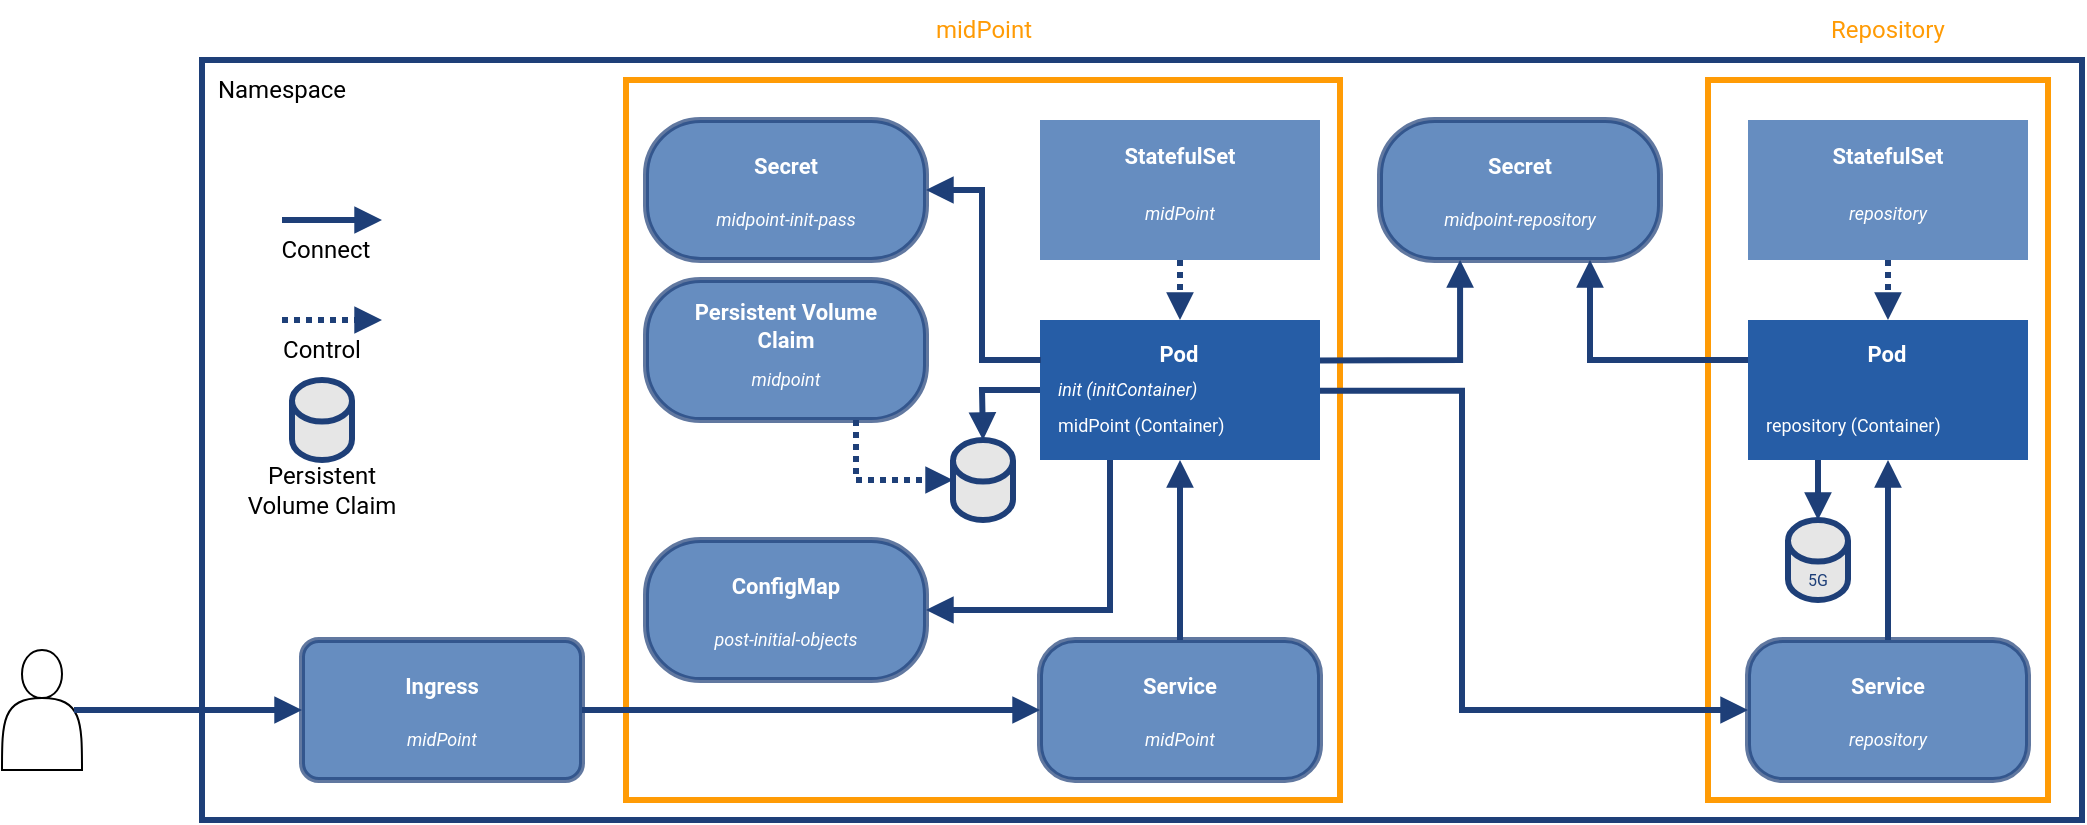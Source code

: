 <mxfile scale="1" border="0" version="23.1.5" type="device">
  <diagram name="Page-1" id="rcZ7v9nJ8MNP7Q1qWnuh">
    <mxGraphModel dx="790" dy="447" grid="1" gridSize="10" guides="1" tooltips="1" connect="1" arrows="1" fold="1" page="1" pageScale="1" pageWidth="1169" pageHeight="827" background="#ffffff" math="0" shadow="0">
      <root>
        <mxCell id="0" />
        <mxCell id="1" parent="0" />
        <mxCell id="bQ1WbEOyLSyiqJ54v2sO-3" value="" style="rounded=0;whiteSpace=wrap;html=1;strokeWidth=3;perimeterSpacing=0;glass=0;strokeColor=#1E3F78;fillColor=none;fontFamily=Roboto;fontSource=https%3A%2F%2Ffonts.googleapis.com%2Fcss%3Ffamily%3DRoboto;fontColor=#000000;fontSize=11;fontStyle=1;spacing=2;" parent="1" vertex="1">
          <mxGeometry x="140" y="50" width="940" height="380" as="geometry" />
        </mxCell>
        <mxCell id="EPne2tQDu_n1-jHKVN7O-15" value="" style="rounded=0;whiteSpace=wrap;html=1;strokeWidth=3;perimeterSpacing=0;glass=0;strokeColor=#FF9B05;fillColor=none;fontFamily=Roboto;fontSource=https%3A%2F%2Ffonts.googleapis.com%2Fcss%3Ffamily%3DRoboto;fontColor=#FFFFFF;fontSize=11;fontStyle=1;spacing=2;" parent="1" vertex="1">
          <mxGeometry x="893" y="60" width="170" height="360" as="geometry" />
        </mxCell>
        <mxCell id="EPne2tQDu_n1-jHKVN7O-14" value="" style="rounded=0;whiteSpace=wrap;html=1;strokeWidth=3;perimeterSpacing=0;glass=0;strokeColor=#FF9B05;fillColor=none;fontFamily=Roboto;fontSource=https%3A%2F%2Ffonts.googleapis.com%2Fcss%3Ffamily%3DRoboto;fontColor=#FFFFFF;fontSize=11;fontStyle=1;spacing=2;" parent="1" vertex="1">
          <mxGeometry x="352" y="60" width="357" height="360" as="geometry" />
        </mxCell>
        <mxCell id="bQ1WbEOyLSyiqJ54v2sO-4" value="Namespace" style="text;html=1;align=center;verticalAlign=middle;whiteSpace=wrap;rounded=0;fontFamily=Roboto;fontSource=https%3A%2F%2Ffonts.googleapis.com%2Fcss%3Ffamily%3DRoboto;" parent="1" vertex="1">
          <mxGeometry x="150" y="50" width="60" height="30" as="geometry" />
        </mxCell>
        <mxCell id="bQ1WbEOyLSyiqJ54v2sO-20" value="" style="group" parent="1" vertex="1" connectable="0">
          <mxGeometry x="559" y="80" width="140" height="70" as="geometry" />
        </mxCell>
        <mxCell id="bQ1WbEOyLSyiqJ54v2sO-21" value="" style="rounded=0;whiteSpace=wrap;html=1;strokeWidth=2;perimeterSpacing=0;glass=0;strokeColor=none;fillColor=#265DA6;opacity=70;" parent="bQ1WbEOyLSyiqJ54v2sO-20" vertex="1">
          <mxGeometry width="140" height="70" as="geometry" />
        </mxCell>
        <mxCell id="bQ1WbEOyLSyiqJ54v2sO-22" value="midPoint" style="text;html=1;strokeColor=none;fillColor=none;align=center;verticalAlign=middle;whiteSpace=wrap;rounded=0;glass=0;fontFamily=Roboto;fontSource=https%3A%2F%2Ffonts.googleapis.com%2Fcss%3Ffamily%3DRoboto;fontSize=9;fontColor=#FFFFFF;fontStyle=2" parent="bQ1WbEOyLSyiqJ54v2sO-20" vertex="1">
          <mxGeometry x="10" y="37.333" width="120" height="18.667" as="geometry" />
        </mxCell>
        <mxCell id="bQ1WbEOyLSyiqJ54v2sO-23" value="&lt;div align=&quot;center&quot;&gt;StatefulSet&lt;/div&gt;" style="text;html=1;strokeColor=none;fillColor=none;align=center;verticalAlign=middle;whiteSpace=wrap;rounded=0;glass=0;fontFamily=Roboto;fontSource=https%3A%2F%2Ffonts.googleapis.com%2Fcss2%3Ffamily%3DRoboto%3Aital%2Cwght%401%2C300%26display%3Dswapp;fontSize=11;fontColor=#FFFFFF;fontStyle=1" parent="bQ1WbEOyLSyiqJ54v2sO-20" vertex="1">
          <mxGeometry x="10" y="8.4" width="120" height="18.667" as="geometry" />
        </mxCell>
        <mxCell id="bQ1WbEOyLSyiqJ54v2sO-28" value="" style="group" parent="1" vertex="1" connectable="0">
          <mxGeometry x="559" y="180" width="140" height="70" as="geometry" />
        </mxCell>
        <mxCell id="bQ1WbEOyLSyiqJ54v2sO-30" value="midPoint" style="text;html=1;strokeColor=none;fillColor=none;align=center;verticalAlign=middle;whiteSpace=wrap;rounded=0;glass=0;fontFamily=Roboto;fontSource=https%3A%2F%2Ffonts.googleapis.com%2Fcss%3Ffamily%3DRoboto;fontSize=9;fontColor=#FFFFFF;fontStyle=2" parent="bQ1WbEOyLSyiqJ54v2sO-28" vertex="1">
          <mxGeometry x="10" y="40" width="120" height="20" as="geometry" />
        </mxCell>
        <mxCell id="bQ1WbEOyLSyiqJ54v2sO-31" value="Pod" style="text;html=1;strokeColor=none;fillColor=none;align=center;verticalAlign=middle;whiteSpace=wrap;rounded=0;glass=0;fontFamily=Roboto;fontSource=https%3A%2F%2Ffonts.googleapis.com%2Fcss2%3Ffamily%3DRoboto%3Aital%2Cwght%401%2C300%26display%3Dswapp;fontSize=11;fontColor=#FFFFFF;fontStyle=1" parent="bQ1WbEOyLSyiqJ54v2sO-28" vertex="1">
          <mxGeometry x="10" y="13" width="120" height="20" as="geometry" />
        </mxCell>
        <mxCell id="bQ1WbEOyLSyiqJ54v2sO-36" value="" style="group" parent="1" vertex="1" connectable="0">
          <mxGeometry x="913" y="80" width="140" height="70" as="geometry" />
        </mxCell>
        <mxCell id="bQ1WbEOyLSyiqJ54v2sO-37" value="" style="rounded=0;whiteSpace=wrap;html=1;strokeWidth=2;perimeterSpacing=0;glass=0;strokeColor=none;fillColor=#265DA6;opacity=70;" parent="bQ1WbEOyLSyiqJ54v2sO-36" vertex="1">
          <mxGeometry width="140" height="70" as="geometry" />
        </mxCell>
        <mxCell id="bQ1WbEOyLSyiqJ54v2sO-38" value="repository" style="text;html=1;strokeColor=none;fillColor=none;align=center;verticalAlign=middle;whiteSpace=wrap;rounded=0;glass=0;fontFamily=Roboto;fontSource=https%3A%2F%2Ffonts.googleapis.com%2Fcss%3Ffamily%3DRoboto;fontSize=9;fontColor=#FFFFFF;fontStyle=2" parent="bQ1WbEOyLSyiqJ54v2sO-36" vertex="1">
          <mxGeometry x="10" y="37.333" width="120" height="18.667" as="geometry" />
        </mxCell>
        <mxCell id="bQ1WbEOyLSyiqJ54v2sO-39" value="&lt;div align=&quot;center&quot;&gt;StatefulSet&lt;/div&gt;" style="text;html=1;strokeColor=none;fillColor=none;align=center;verticalAlign=middle;whiteSpace=wrap;rounded=0;glass=0;fontFamily=Roboto;fontSource=https%3A%2F%2Ffonts.googleapis.com%2Fcss2%3Ffamily%3DRoboto%3Aital%2Cwght%401%2C300%26display%3Dswapp;fontSize=11;fontColor=#FFFFFF;fontStyle=1" parent="bQ1WbEOyLSyiqJ54v2sO-36" vertex="1">
          <mxGeometry x="10" y="8.4" width="120" height="18.667" as="geometry" />
        </mxCell>
        <mxCell id="bQ1WbEOyLSyiqJ54v2sO-49" value="" style="group" parent="1" vertex="1" connectable="0">
          <mxGeometry x="913" y="340" width="140" height="70" as="geometry" />
        </mxCell>
        <mxCell id="bQ1WbEOyLSyiqJ54v2sO-46" value="" style="rounded=1;whiteSpace=wrap;html=1;strokeWidth=3;arcSize=25;strokeColor=#1E3F78;fillColor=#265DA6;fontFamily=Roboto;fontSource=https%3A%2F%2Ffonts.googleapis.com%2Fcss%3Ffamily%3DRoboto;fontColor=#FFFFFF;fontSize=11;fontStyle=1;spacing=2;opacity=70;" parent="bQ1WbEOyLSyiqJ54v2sO-49" vertex="1">
          <mxGeometry width="140" height="70" as="geometry" />
        </mxCell>
        <mxCell id="bQ1WbEOyLSyiqJ54v2sO-47" value="repository" style="text;html=1;strokeColor=none;fillColor=none;align=center;verticalAlign=middle;whiteSpace=wrap;rounded=0;glass=0;fontFamily=Roboto;fontSource=https%3A%2F%2Ffonts.googleapis.com%2Fcss%3Ffamily%3DRoboto;fontSize=9;fontColor=#FFFFFF;fontStyle=2" parent="bQ1WbEOyLSyiqJ54v2sO-49" vertex="1">
          <mxGeometry x="10" y="40" width="120" height="20" as="geometry" />
        </mxCell>
        <mxCell id="bQ1WbEOyLSyiqJ54v2sO-48" value="Service" style="text;html=1;strokeColor=none;fillColor=none;align=center;verticalAlign=middle;whiteSpace=wrap;rounded=0;glass=0;fontFamily=Roboto;fontSource=https%3A%2F%2Ffonts.googleapis.com%2Fcss2%3Ffamily%3DRoboto%3Aital%2Cwght%401%2C300%26display%3Dswapp;fontSize=11;fontColor=#FFFFFF;fontStyle=1" parent="bQ1WbEOyLSyiqJ54v2sO-49" vertex="1">
          <mxGeometry x="10" y="13" width="120" height="20" as="geometry" />
        </mxCell>
        <mxCell id="bQ1WbEOyLSyiqJ54v2sO-56" value="" style="group;" parent="1" vertex="1" connectable="0">
          <mxGeometry x="559" y="340" width="140" height="70" as="geometry" />
        </mxCell>
        <mxCell id="bQ1WbEOyLSyiqJ54v2sO-57" value="" style="rounded=1;whiteSpace=wrap;html=1;strokeWidth=3;arcSize=25;strokeColor=#1E3F78;fillColor=#265DA6;fontFamily=Roboto;fontSource=https%3A%2F%2Ffonts.googleapis.com%2Fcss%3Ffamily%3DRoboto;fontColor=#FFFFFF;fontSize=11;fontStyle=1;spacing=2;opacity=70;" parent="bQ1WbEOyLSyiqJ54v2sO-56" vertex="1">
          <mxGeometry width="140" height="70" as="geometry" />
        </mxCell>
        <mxCell id="bQ1WbEOyLSyiqJ54v2sO-58" value="midPoint" style="text;html=1;strokeColor=none;fillColor=none;align=center;verticalAlign=middle;whiteSpace=wrap;rounded=0;glass=0;fontFamily=Roboto;fontSource=https%3A%2F%2Ffonts.googleapis.com%2Fcss%3Ffamily%3DRoboto;fontSize=9;fontColor=#FFFFFF;fontStyle=2" parent="bQ1WbEOyLSyiqJ54v2sO-56" vertex="1">
          <mxGeometry x="10" y="40" width="120" height="20" as="geometry" />
        </mxCell>
        <mxCell id="bQ1WbEOyLSyiqJ54v2sO-59" value="Service" style="text;html=1;strokeColor=none;fillColor=none;align=center;verticalAlign=middle;whiteSpace=wrap;rounded=0;glass=0;fontFamily=Roboto;fontSource=https%3A%2F%2Ffonts.googleapis.com%2Fcss2%3Ffamily%3DRoboto%3Aital%2Cwght%401%2C300%26display%3Dswapp;fontSize=11;fontColor=#FFFFFF;fontStyle=1" parent="bQ1WbEOyLSyiqJ54v2sO-56" vertex="1">
          <mxGeometry x="10" y="13" width="120" height="20" as="geometry" />
        </mxCell>
        <mxCell id="bQ1WbEOyLSyiqJ54v2sO-65" value="" style="group" parent="1" vertex="1" connectable="0">
          <mxGeometry x="190" y="340" width="140" height="70" as="geometry" />
        </mxCell>
        <mxCell id="bQ1WbEOyLSyiqJ54v2sO-62" value="" style="rounded=1;whiteSpace=wrap;html=1;strokeWidth=3;arcSize=12;strokeColor=#1E3F78;fillColor=#265DA6;fontFamily=Roboto;fontSource=https%3A%2F%2Ffonts.googleapis.com%2Fcss%3Ffamily%3DRoboto;fontColor=#FFFFFF;fontSize=11;fontStyle=1;spacing=2;container=0;opacity=70;" parent="bQ1WbEOyLSyiqJ54v2sO-65" vertex="1">
          <mxGeometry width="140" height="70" as="geometry" />
        </mxCell>
        <mxCell id="bQ1WbEOyLSyiqJ54v2sO-63" value="midPoint" style="text;html=1;strokeColor=none;fillColor=none;align=center;verticalAlign=middle;whiteSpace=wrap;rounded=0;glass=0;fontFamily=Roboto;fontSource=https%3A%2F%2Ffonts.googleapis.com%2Fcss%3Ffamily%3DRoboto;fontSize=9;fontColor=#FFFFFF;fontStyle=2;container=0;" parent="bQ1WbEOyLSyiqJ54v2sO-65" vertex="1">
          <mxGeometry x="10" y="40" width="120" height="20" as="geometry" />
        </mxCell>
        <mxCell id="bQ1WbEOyLSyiqJ54v2sO-64" value="Ingress" style="text;html=1;strokeColor=none;fillColor=none;align=center;verticalAlign=middle;whiteSpace=wrap;rounded=0;glass=0;fontFamily=Roboto;fontSource=https%3A%2F%2Ffonts.googleapis.com%2Fcss2%3Ffamily%3DRoboto%3Aital%2Cwght%401%2C300%26display%3Dswapp;fontSize=11;fontColor=#FFFFFF;fontStyle=1;container=0;" parent="bQ1WbEOyLSyiqJ54v2sO-65" vertex="1">
          <mxGeometry x="10" y="13" width="120" height="20" as="geometry" />
        </mxCell>
        <mxCell id="bQ1WbEOyLSyiqJ54v2sO-67" value="" style="shape=actor;whiteSpace=wrap;html=1;" parent="1" vertex="1">
          <mxGeometry x="40" y="345" width="40" height="60" as="geometry" />
        </mxCell>
        <mxCell id="EPne2tQDu_n1-jHKVN7O-1" value="" style="endArrow=block;html=1;strokeWidth=3;strokeColor=#1E3F78;endFill=1;dashed=1;dashPattern=1 1;rounded=0;exitX=0.5;exitY=1;exitDx=0;exitDy=0;entryX=0.5;entryY=0;entryDx=0;entryDy=0;" parent="1" source="bQ1WbEOyLSyiqJ54v2sO-21" target="RocaHTaymzu2R3TjDrkF-10" edge="1">
          <mxGeometry width="50" height="50" relative="1" as="geometry">
            <mxPoint x="449" y="190" as="sourcePoint" />
            <mxPoint x="629" y="180" as="targetPoint" />
          </mxGeometry>
        </mxCell>
        <mxCell id="EPne2tQDu_n1-jHKVN7O-2" value="" style="endArrow=block;html=1;strokeWidth=3;strokeColor=#1E3F78;endFill=1;dashed=1;dashPattern=1 1;rounded=0;exitX=0.5;exitY=1;exitDx=0;exitDy=0;entryX=0.5;entryY=0;entryDx=0;entryDy=0;" parent="1" source="bQ1WbEOyLSyiqJ54v2sO-37" target="RocaHTaymzu2R3TjDrkF-17" edge="1">
          <mxGeometry width="50" height="50" relative="1" as="geometry">
            <mxPoint x="773" y="160" as="sourcePoint" />
            <mxPoint x="983" y="180" as="targetPoint" />
          </mxGeometry>
        </mxCell>
        <mxCell id="EPne2tQDu_n1-jHKVN7O-3" value="" style="endArrow=block;html=1;strokeWidth=3;strokeColor=#1E3F78;endFill=1;rounded=0;entryX=0.5;entryY=1;entryDx=0;entryDy=0;exitX=0.5;exitY=0;exitDx=0;exitDy=0;" parent="1" source="bQ1WbEOyLSyiqJ54v2sO-57" target="RocaHTaymzu2R3TjDrkF-10" edge="1">
          <mxGeometry width="50" height="50" relative="1" as="geometry">
            <mxPoint x="589" y="320" as="sourcePoint" />
            <mxPoint x="629" y="250" as="targetPoint" />
          </mxGeometry>
        </mxCell>
        <mxCell id="EPne2tQDu_n1-jHKVN7O-4" value="" style="endArrow=block;html=1;strokeWidth=3;strokeColor=#1E3F78;endFill=1;rounded=0;entryX=0;entryY=0.5;entryDx=0;entryDy=0;exitX=1;exitY=0.5;exitDx=0;exitDy=0;" parent="1" source="bQ1WbEOyLSyiqJ54v2sO-62" target="bQ1WbEOyLSyiqJ54v2sO-57" edge="1">
          <mxGeometry width="50" height="50" relative="1" as="geometry">
            <mxPoint x="470" y="350" as="sourcePoint" />
            <mxPoint x="470" y="280" as="targetPoint" />
          </mxGeometry>
        </mxCell>
        <mxCell id="EPne2tQDu_n1-jHKVN7O-5" value="" style="edgeStyle=elbowEdgeStyle;elbow=horizontal;endArrow=block;html=1;fontFamily=Roboto;fontSource=https%3A%2F%2Ffonts.googleapis.com%2Fcss2%3Ffamily%3DRoboto%3Aital%2Cwght%401%2C300%26display%3Dswapp;fontSize=9;fontColor=#FFFFFF;strokeColor=#1E3F78;strokeWidth=3;endFill=1;rounded=0;exitX=0.989;exitY=0.505;exitDx=0;exitDy=0;entryX=0;entryY=0.5;entryDx=0;entryDy=0;exitPerimeter=0;" parent="1" source="RocaHTaymzu2R3TjDrkF-10" target="bQ1WbEOyLSyiqJ54v2sO-46" edge="1">
          <mxGeometry width="50" height="50" relative="1" as="geometry">
            <mxPoint x="699.7" y="215.49" as="sourcePoint" />
            <mxPoint x="659" y="290" as="targetPoint" />
            <Array as="points">
              <mxPoint x="770" y="290" />
            </Array>
          </mxGeometry>
        </mxCell>
        <mxCell id="EPne2tQDu_n1-jHKVN7O-6" value="" style="endArrow=block;html=1;strokeWidth=3;strokeColor=#1E3F78;endFill=1;rounded=0;entryX=0.5;entryY=1;entryDx=0;entryDy=0;exitX=0.5;exitY=0;exitDx=0;exitDy=0;" parent="1" source="bQ1WbEOyLSyiqJ54v2sO-46" target="RocaHTaymzu2R3TjDrkF-17" edge="1">
          <mxGeometry width="50" height="50" relative="1" as="geometry">
            <mxPoint x="773" y="350" as="sourcePoint" />
            <mxPoint x="983" y="250" as="targetPoint" />
          </mxGeometry>
        </mxCell>
        <mxCell id="EPne2tQDu_n1-jHKVN7O-7" value="" style="endArrow=block;html=1;strokeWidth=3;strokeColor=#1E3F78;endFill=1;rounded=0;entryX=0;entryY=0.5;entryDx=0;entryDy=0;exitX=0.9;exitY=0.5;exitDx=0;exitDy=0;exitPerimeter=0;" parent="1" source="bQ1WbEOyLSyiqJ54v2sO-67" target="bQ1WbEOyLSyiqJ54v2sO-62" edge="1">
          <mxGeometry width="50" height="50" relative="1" as="geometry">
            <mxPoint x="340" y="385" as="sourcePoint" />
            <mxPoint x="400" y="385" as="targetPoint" />
          </mxGeometry>
        </mxCell>
        <mxCell id="EPne2tQDu_n1-jHKVN7O-8" value="" style="endArrow=block;html=1;strokeWidth=3;strokeColor=#1E3F78;endFill=1;rounded=0;" parent="1" edge="1">
          <mxGeometry width="50" height="50" relative="1" as="geometry">
            <mxPoint x="180" y="130" as="sourcePoint" />
            <mxPoint x="230" y="130" as="targetPoint" />
          </mxGeometry>
        </mxCell>
        <mxCell id="EPne2tQDu_n1-jHKVN7O-9" value="" style="endArrow=block;html=1;strokeWidth=3;strokeColor=#1E3F78;endFill=1;rounded=0;dashed=1;dashPattern=1 1;" parent="1" edge="1">
          <mxGeometry width="50" height="50" relative="1" as="geometry">
            <mxPoint x="180" y="180" as="sourcePoint" />
            <mxPoint x="230" y="180" as="targetPoint" />
          </mxGeometry>
        </mxCell>
        <mxCell id="EPne2tQDu_n1-jHKVN7O-10" value="Control" style="text;html=1;align=center;verticalAlign=middle;whiteSpace=wrap;rounded=0;fontFamily=Roboto;" parent="1" vertex="1">
          <mxGeometry x="170" y="180" width="60" height="30" as="geometry" />
        </mxCell>
        <mxCell id="EPne2tQDu_n1-jHKVN7O-12" value="Connect" style="text;html=1;align=center;verticalAlign=middle;whiteSpace=wrap;rounded=0;fontFamily=Roboto;" parent="1" vertex="1">
          <mxGeometry x="172" y="130" width="60" height="30" as="geometry" />
        </mxCell>
        <mxCell id="EPne2tQDu_n1-jHKVN7O-16" value="midPoint" style="text;html=1;align=center;verticalAlign=middle;whiteSpace=wrap;rounded=0;fontFamily=Roboto;fontColor=#FF9B05;" parent="1" vertex="1">
          <mxGeometry x="500.5" y="20" width="60" height="30" as="geometry" />
        </mxCell>
        <mxCell id="EPne2tQDu_n1-jHKVN7O-17" value="Repository" style="text;html=1;align=center;verticalAlign=middle;whiteSpace=wrap;rounded=0;fontFamily=Roboto;fontColor=#FF9B05;" parent="1" vertex="1">
          <mxGeometry x="953" y="20" width="60" height="30" as="geometry" />
        </mxCell>
        <mxCell id="3fVFlnCKxPe7-jsGOUYY-4" value="&lt;font style=&quot;font-size: 8px;&quot;&gt;5G&lt;/font&gt;" style="shape=cylinder3;whiteSpace=wrap;html=1;boundedLbl=1;backgroundOutline=1;size=10.4;rounded=0;glass=0;fontFamily=Roboto;fontSource=https%3A%2F%2Ffonts.googleapis.com%2Fcss2%3Ffamily%3DRoboto%3Aital%2Cwght%401%2C300%26display%3Dswapp;fontSize=11;fontColor=#1E3F78;strokeColor=#1E3F78;strokeWidth=3;fillColor=#E6E6E6;align=center;sketch=0;shadow=0;" parent="1" vertex="1">
          <mxGeometry x="933" y="280" width="30" height="40" as="geometry" />
        </mxCell>
        <mxCell id="3fVFlnCKxPe7-jsGOUYY-5" value="" style="endArrow=block;html=1;strokeWidth=3;strokeColor=#1E3F78;endFill=1;rounded=0;exitX=0.25;exitY=1;exitDx=0;exitDy=0;entryX=0.5;entryY=0;entryDx=0;entryDy=0;entryPerimeter=0;" parent="1" source="RocaHTaymzu2R3TjDrkF-17" target="3fVFlnCKxPe7-jsGOUYY-4" edge="1">
          <mxGeometry width="50" height="50" relative="1" as="geometry">
            <mxPoint x="948" y="250" as="sourcePoint" />
            <mxPoint x="1013" y="270" as="targetPoint" />
          </mxGeometry>
        </mxCell>
        <mxCell id="3fVFlnCKxPe7-jsGOUYY-8" value="" style="shape=cylinder3;whiteSpace=wrap;html=1;boundedLbl=1;backgroundOutline=1;size=10.4;rounded=0;glass=0;fontFamily=Roboto;fontSource=https%3A%2F%2Ffonts.googleapis.com%2Fcss2%3Ffamily%3DRoboto%3Aital%2Cwght%401%2C300%26display%3Dswapp;fontSize=11;fontColor=#1E3F78;strokeColor=#1E3F78;strokeWidth=3;fillColor=#E6E6E6;align=left;sketch=0;shadow=0;" parent="1" vertex="1">
          <mxGeometry x="185" y="210" width="30" height="40" as="geometry" />
        </mxCell>
        <mxCell id="3fVFlnCKxPe7-jsGOUYY-9" value="Persistent Volume Claim" style="text;html=1;align=center;verticalAlign=middle;whiteSpace=wrap;rounded=0;fontFamily=Roboto;" parent="1" vertex="1">
          <mxGeometry x="160" y="250" width="80" height="30" as="geometry" />
        </mxCell>
        <mxCell id="3fVFlnCKxPe7-jsGOUYY-16" value="" style="group;" parent="1" vertex="1" connectable="0">
          <mxGeometry x="729" y="80" width="140" height="70" as="geometry" />
        </mxCell>
        <mxCell id="3fVFlnCKxPe7-jsGOUYY-17" value="" style="rounded=1;whiteSpace=wrap;html=1;strokeWidth=3;arcSize=39;strokeColor=#1E3F78;fillColor=#265DA6;fontFamily=Roboto;fontSource=https%3A%2F%2Ffonts.googleapis.com%2Fcss%3Ffamily%3DRoboto;fontColor=#FFFFFF;fontSize=11;fontStyle=1;spacing=2;opacity=70;" parent="3fVFlnCKxPe7-jsGOUYY-16" vertex="1">
          <mxGeometry width="140" height="70" as="geometry" />
        </mxCell>
        <mxCell id="3fVFlnCKxPe7-jsGOUYY-18" value="midpoint-repository" style="text;html=1;strokeColor=none;fillColor=none;align=center;verticalAlign=middle;whiteSpace=wrap;rounded=0;glass=0;fontFamily=Roboto;fontSource=https%3A%2F%2Ffonts.googleapis.com%2Fcss%3Ffamily%3DRoboto;fontSize=9;fontColor=#FFFFFF;fontStyle=2" parent="3fVFlnCKxPe7-jsGOUYY-16" vertex="1">
          <mxGeometry x="10" y="40" width="120" height="20" as="geometry" />
        </mxCell>
        <mxCell id="3fVFlnCKxPe7-jsGOUYY-19" value="Secret" style="text;html=1;strokeColor=none;fillColor=none;align=center;verticalAlign=middle;whiteSpace=wrap;rounded=0;glass=0;fontFamily=Roboto;fontSource=https%3A%2F%2Ffonts.googleapis.com%2Fcss2%3Ffamily%3DRoboto%3Aital%2Cwght%401%2C300%26display%3Dswapp;fontSize=11;fontColor=#FFFFFF;fontStyle=1" parent="3fVFlnCKxPe7-jsGOUYY-16" vertex="1">
          <mxGeometry x="10" y="13" width="120" height="20" as="geometry" />
        </mxCell>
        <mxCell id="3fVFlnCKxPe7-jsGOUYY-21" value="" style="edgeStyle=elbowEdgeStyle;elbow=vertical;endArrow=block;html=1;fontFamily=Roboto;fontSource=https%3A%2F%2Ffonts.googleapis.com%2Fcss2%3Ffamily%3DRoboto%3Aital%2Cwght%401%2C300%26display%3Dswapp;fontSize=9;fontColor=#FFFFFF;strokeColor=#1E3F78;strokeWidth=3;endFill=1;rounded=0;exitX=0.987;exitY=0.29;exitDx=0;exitDy=0;entryX=0.286;entryY=1;entryDx=0;entryDy=0;entryPerimeter=0;exitPerimeter=0;" parent="1" source="RocaHTaymzu2R3TjDrkF-10" target="3fVFlnCKxPe7-jsGOUYY-17" edge="1">
          <mxGeometry width="50" height="50" relative="1" as="geometry">
            <mxPoint x="695.78" y="200.02" as="sourcePoint" />
            <mxPoint x="789" y="160" as="targetPoint" />
            <Array as="points">
              <mxPoint x="729" y="200" />
            </Array>
          </mxGeometry>
        </mxCell>
        <mxCell id="3fVFlnCKxPe7-jsGOUYY-22" value="" style="edgeStyle=elbowEdgeStyle;elbow=vertical;endArrow=block;html=1;fontFamily=Roboto;fontSource=https%3A%2F%2Ffonts.googleapis.com%2Fcss2%3Ffamily%3DRoboto%3Aital%2Cwght%401%2C300%26display%3Dswapp;fontSize=9;fontColor=#FFFFFF;strokeColor=#1E3F78;strokeWidth=3;endFill=1;rounded=0;exitX=0.011;exitY=0.302;exitDx=0;exitDy=0;entryX=0.75;entryY=1;entryDx=0;entryDy=0;exitPerimeter=0;" parent="1" source="RocaHTaymzu2R3TjDrkF-17" target="3fVFlnCKxPe7-jsGOUYY-17" edge="1">
          <mxGeometry width="50" height="50" relative="1" as="geometry">
            <mxPoint x="915.66" y="200.09" as="sourcePoint" />
            <mxPoint x="779" y="160" as="targetPoint" />
            <Array as="points">
              <mxPoint x="879" y="200" />
            </Array>
          </mxGeometry>
        </mxCell>
        <mxCell id="RocaHTaymzu2R3TjDrkF-6" value="" style="group;" vertex="1" connectable="0" parent="1">
          <mxGeometry x="362" y="80" width="140" height="70" as="geometry" />
        </mxCell>
        <mxCell id="RocaHTaymzu2R3TjDrkF-7" value="" style="rounded=1;whiteSpace=wrap;html=1;strokeWidth=3;arcSize=39;strokeColor=#1E3F78;fillColor=#265DA6;fontFamily=Roboto;fontSource=https%3A%2F%2Ffonts.googleapis.com%2Fcss%3Ffamily%3DRoboto;fontColor=#FFFFFF;fontSize=11;fontStyle=1;spacing=2;opacity=70;" vertex="1" parent="RocaHTaymzu2R3TjDrkF-6">
          <mxGeometry width="140" height="70" as="geometry" />
        </mxCell>
        <mxCell id="RocaHTaymzu2R3TjDrkF-8" value="midpoint-init-pass" style="text;html=1;strokeColor=none;fillColor=none;align=center;verticalAlign=middle;whiteSpace=wrap;rounded=0;glass=0;fontFamily=Roboto;fontSource=https%3A%2F%2Ffonts.googleapis.com%2Fcss%3Ffamily%3DRoboto;fontSize=9;fontColor=#FFFFFF;fontStyle=2" vertex="1" parent="RocaHTaymzu2R3TjDrkF-6">
          <mxGeometry x="10" y="40" width="120" height="20" as="geometry" />
        </mxCell>
        <mxCell id="RocaHTaymzu2R3TjDrkF-9" value="Secret" style="text;html=1;strokeColor=none;fillColor=none;align=center;verticalAlign=middle;whiteSpace=wrap;rounded=0;glass=0;fontFamily=Roboto;fontSource=https%3A%2F%2Ffonts.googleapis.com%2Fcss2%3Ffamily%3DRoboto%3Aital%2Cwght%401%2C300%26display%3Dswapp;fontSize=11;fontColor=#FFFFFF;fontStyle=1" vertex="1" parent="RocaHTaymzu2R3TjDrkF-6">
          <mxGeometry x="10" y="13" width="120" height="20" as="geometry" />
        </mxCell>
        <mxCell id="RocaHTaymzu2R3TjDrkF-14" value="" style="group" vertex="1" connectable="0" parent="1">
          <mxGeometry x="559" y="180" width="140" height="70" as="geometry" />
        </mxCell>
        <mxCell id="RocaHTaymzu2R3TjDrkF-10" value="" style="rounded=0;whiteSpace=wrap;html=1;strokeWidth=2;perimeterSpacing=0;glass=0;strokeColor=none;fillColor=#265DA6;" vertex="1" parent="RocaHTaymzu2R3TjDrkF-14">
          <mxGeometry width="140" height="70" as="geometry" />
        </mxCell>
        <mxCell id="RocaHTaymzu2R3TjDrkF-11" value="init (initContainer)" style="text;html=1;strokeColor=none;fillColor=none;align=left;verticalAlign=middle;whiteSpace=wrap;rounded=0;glass=0;fontFamily=Roboto;fontSource=https%3A%2F%2Ffonts.googleapis.com%2Fcss%3Ffamily%3DRoboto;fontSize=9;fontColor=#FFFFFF;fontStyle=2" vertex="1" parent="RocaHTaymzu2R3TjDrkF-14">
          <mxGeometry x="7.368" y="26.25" width="125.263" height="17.5" as="geometry" />
        </mxCell>
        <mxCell id="RocaHTaymzu2R3TjDrkF-12" value="&lt;div align=&quot;center&quot;&gt;Pod&lt;/div&gt;" style="text;html=1;strokeColor=none;fillColor=none;align=center;verticalAlign=middle;whiteSpace=wrap;rounded=0;glass=0;fontFamily=Roboto;fontSource=https%3A%2F%2Ffonts.googleapis.com%2Fcss2%3Ffamily%3DRoboto%3Aital%2Cwght%401%2C300%26display%3Dswapp;fontSize=11;fontColor=#FFFFFF;fontStyle=1" vertex="1" parent="RocaHTaymzu2R3TjDrkF-14">
          <mxGeometry x="7.368" y="7.875" width="125.263" height="17.5" as="geometry" />
        </mxCell>
        <mxCell id="RocaHTaymzu2R3TjDrkF-13" value="midPoint (Container)" style="text;html=1;strokeColor=none;fillColor=none;align=left;verticalAlign=middle;whiteSpace=wrap;rounded=0;glass=0;fontFamily=Roboto;fontSource=https%3A%2F%2Ffonts.googleapis.com%2Fcss%3Ffamily%3DRoboto;fontSize=9;fontColor=#FFFFFF;fontStyle=0" vertex="1" parent="RocaHTaymzu2R3TjDrkF-14">
          <mxGeometry x="7.368" y="43.75" width="125.263" height="17.5" as="geometry" />
        </mxCell>
        <mxCell id="RocaHTaymzu2R3TjDrkF-21" value="" style="group" vertex="1" connectable="0" parent="1">
          <mxGeometry x="913" y="180" width="140" height="70" as="geometry" />
        </mxCell>
        <mxCell id="RocaHTaymzu2R3TjDrkF-17" value="" style="rounded=0;whiteSpace=wrap;html=1;strokeWidth=2;perimeterSpacing=0;glass=0;strokeColor=none;fillColor=#265DA6;container=0;" vertex="1" parent="RocaHTaymzu2R3TjDrkF-21">
          <mxGeometry width="140" height="70" as="geometry" />
        </mxCell>
        <mxCell id="RocaHTaymzu2R3TjDrkF-19" value="&lt;div align=&quot;center&quot;&gt;Pod&lt;/div&gt;" style="text;html=1;strokeColor=none;fillColor=none;align=center;verticalAlign=middle;whiteSpace=wrap;rounded=0;glass=0;fontFamily=Roboto;fontSource=https%3A%2F%2Ffonts.googleapis.com%2Fcss2%3Ffamily%3DRoboto%3Aital%2Cwght%401%2C300%26display%3Dswapp;fontSize=11;fontColor=#FFFFFF;fontStyle=1;container=0;" vertex="1" parent="RocaHTaymzu2R3TjDrkF-21">
          <mxGeometry x="7.368" y="7.875" width="125.263" height="17.5" as="geometry" />
        </mxCell>
        <mxCell id="RocaHTaymzu2R3TjDrkF-20" value="repository (Container)" style="text;html=1;strokeColor=none;fillColor=none;align=left;verticalAlign=middle;whiteSpace=wrap;rounded=0;glass=0;fontFamily=Roboto;fontSource=https%3A%2F%2Ffonts.googleapis.com%2Fcss%3Ffamily%3DRoboto;fontSize=9;fontColor=#FFFFFF;fontStyle=0;container=0;" vertex="1" parent="RocaHTaymzu2R3TjDrkF-21">
          <mxGeometry x="7.368" y="43.75" width="125.263" height="17.5" as="geometry" />
        </mxCell>
        <mxCell id="RocaHTaymzu2R3TjDrkF-23" value="" style="group;" vertex="1" connectable="0" parent="1">
          <mxGeometry x="362" y="290" width="140" height="70" as="geometry" />
        </mxCell>
        <mxCell id="RocaHTaymzu2R3TjDrkF-24" value="" style="rounded=1;whiteSpace=wrap;html=1;strokeWidth=3;arcSize=39;strokeColor=#1E3F78;fillColor=#265DA6;fontFamily=Roboto;fontSource=https%3A%2F%2Ffonts.googleapis.com%2Fcss%3Ffamily%3DRoboto;fontColor=#FFFFFF;fontSize=11;fontStyle=1;spacing=2;opacity=70;" vertex="1" parent="RocaHTaymzu2R3TjDrkF-23">
          <mxGeometry width="140" height="70" as="geometry" />
        </mxCell>
        <mxCell id="RocaHTaymzu2R3TjDrkF-25" value="post-initial-objects" style="text;html=1;strokeColor=none;fillColor=none;align=center;verticalAlign=middle;whiteSpace=wrap;rounded=0;glass=0;fontFamily=Roboto;fontSource=https%3A%2F%2Ffonts.googleapis.com%2Fcss%3Ffamily%3DRoboto;fontSize=9;fontColor=#FFFFFF;fontStyle=2" vertex="1" parent="RocaHTaymzu2R3TjDrkF-23">
          <mxGeometry x="10" y="40" width="120" height="20" as="geometry" />
        </mxCell>
        <mxCell id="RocaHTaymzu2R3TjDrkF-26" value="ConfigMap" style="text;html=1;strokeColor=none;fillColor=none;align=center;verticalAlign=middle;whiteSpace=wrap;rounded=0;glass=0;fontFamily=Roboto;fontSource=https%3A%2F%2Ffonts.googleapis.com%2Fcss2%3Ffamily%3DRoboto%3Aital%2Cwght%401%2C300%26display%3Dswapp;fontSize=11;fontColor=#FFFFFF;fontStyle=1" vertex="1" parent="RocaHTaymzu2R3TjDrkF-23">
          <mxGeometry x="10" y="13" width="120" height="20" as="geometry" />
        </mxCell>
        <mxCell id="RocaHTaymzu2R3TjDrkF-36" value="" style="endArrow=block;html=1;strokeWidth=3;strokeColor=#1E3F78;endFill=1;rounded=0;entryX=1;entryY=0.5;entryDx=0;entryDy=0;exitX=0.25;exitY=1;exitDx=0;exitDy=0;" edge="1" parent="1" source="RocaHTaymzu2R3TjDrkF-10" target="RocaHTaymzu2R3TjDrkF-24">
          <mxGeometry width="50" height="50" relative="1" as="geometry">
            <mxPoint x="570" y="250" as="sourcePoint" />
            <mxPoint x="500" y="330" as="targetPoint" />
            <Array as="points">
              <mxPoint x="594" y="325" />
            </Array>
          </mxGeometry>
        </mxCell>
        <mxCell id="RocaHTaymzu2R3TjDrkF-37" value="" style="endArrow=block;html=1;strokeWidth=3;strokeColor=#1E3F78;endFill=1;rounded=0;exitX=0.003;exitY=0.286;exitDx=0;exitDy=0;entryX=1;entryY=0.5;entryDx=0;entryDy=0;exitPerimeter=0;" edge="1" parent="1" source="RocaHTaymzu2R3TjDrkF-10" target="RocaHTaymzu2R3TjDrkF-7">
          <mxGeometry width="50" height="50" relative="1" as="geometry">
            <mxPoint x="420" y="230" as="sourcePoint" />
            <mxPoint x="470" y="180" as="targetPoint" />
            <Array as="points">
              <mxPoint x="530" y="200" />
              <mxPoint x="530" y="115" />
            </Array>
          </mxGeometry>
        </mxCell>
        <mxCell id="RocaHTaymzu2R3TjDrkF-39" value="" style="group;" vertex="1" connectable="0" parent="1">
          <mxGeometry x="362" y="160" width="140" height="70" as="geometry" />
        </mxCell>
        <mxCell id="RocaHTaymzu2R3TjDrkF-40" value="" style="rounded=1;whiteSpace=wrap;html=1;strokeWidth=3;arcSize=39;strokeColor=#1E3F78;fillColor=#265DA6;fontFamily=Roboto;fontSource=https%3A%2F%2Ffonts.googleapis.com%2Fcss%3Ffamily%3DRoboto;fontColor=#FFFFFF;fontSize=11;fontStyle=1;spacing=2;opacity=70;" vertex="1" parent="RocaHTaymzu2R3TjDrkF-39">
          <mxGeometry width="140" height="70" as="geometry" />
        </mxCell>
        <mxCell id="RocaHTaymzu2R3TjDrkF-41" value="midpoint" style="text;html=1;strokeColor=none;fillColor=none;align=center;verticalAlign=middle;whiteSpace=wrap;rounded=0;glass=0;fontFamily=Roboto;fontSource=https%3A%2F%2Ffonts.googleapis.com%2Fcss%3Ffamily%3DRoboto;fontSize=9;fontColor=#FFFFFF;fontStyle=2" vertex="1" parent="RocaHTaymzu2R3TjDrkF-39">
          <mxGeometry x="10" y="40" width="120" height="20" as="geometry" />
        </mxCell>
        <mxCell id="RocaHTaymzu2R3TjDrkF-42" value="Persistent Volume Claim" style="text;html=1;strokeColor=none;fillColor=none;align=center;verticalAlign=middle;whiteSpace=wrap;rounded=0;glass=0;fontFamily=Roboto;fontSource=https%3A%2F%2Ffonts.googleapis.com%2Fcss2%3Ffamily%3DRoboto%3Aital%2Cwght%401%2C300%26display%3Dswapp;fontSize=11;fontColor=#FFFFFF;fontStyle=1" vertex="1" parent="RocaHTaymzu2R3TjDrkF-39">
          <mxGeometry x="10" y="13" width="120" height="20" as="geometry" />
        </mxCell>
        <mxCell id="RocaHTaymzu2R3TjDrkF-43" value="" style="shape=cylinder3;whiteSpace=wrap;html=1;boundedLbl=1;backgroundOutline=1;size=10.4;rounded=0;glass=0;fontFamily=Roboto;fontSource=https%3A%2F%2Ffonts.googleapis.com%2Fcss2%3Ffamily%3DRoboto%3Aital%2Cwght%401%2C300%26display%3Dswapp;fontSize=11;fontColor=#1E3F78;strokeColor=#1E3F78;strokeWidth=3;fillColor=#E6E6E6;align=center;sketch=0;shadow=0;" vertex="1" parent="1">
          <mxGeometry x="515.5" y="240" width="30" height="40" as="geometry" />
        </mxCell>
        <mxCell id="RocaHTaymzu2R3TjDrkF-44" value="" style="endArrow=block;html=1;strokeWidth=3;strokeColor=#1E3F78;endFill=1;dashed=1;dashPattern=1 1;rounded=0;exitX=0.75;exitY=1;exitDx=0;exitDy=0;entryX=0;entryY=0.5;entryDx=0;entryDy=0;entryPerimeter=0;" edge="1" parent="1" source="RocaHTaymzu2R3TjDrkF-40" target="RocaHTaymzu2R3TjDrkF-43">
          <mxGeometry width="50" height="50" relative="1" as="geometry">
            <mxPoint x="420" y="230" as="sourcePoint" />
            <mxPoint x="470" y="180" as="targetPoint" />
            <Array as="points">
              <mxPoint x="467" y="260" />
            </Array>
          </mxGeometry>
        </mxCell>
        <mxCell id="RocaHTaymzu2R3TjDrkF-45" value="" style="endArrow=block;html=1;strokeWidth=3;strokeColor=#1E3F78;endFill=1;rounded=0;exitX=0;exitY=0.5;exitDx=0;exitDy=0;entryX=0.5;entryY=0;entryDx=0;entryDy=0;entryPerimeter=0;" edge="1" parent="1" source="RocaHTaymzu2R3TjDrkF-10" target="RocaHTaymzu2R3TjDrkF-43">
          <mxGeometry width="50" height="50" relative="1" as="geometry">
            <mxPoint x="420" y="230" as="sourcePoint" />
            <mxPoint x="470" y="180" as="targetPoint" />
            <Array as="points">
              <mxPoint x="530" y="215" />
            </Array>
          </mxGeometry>
        </mxCell>
      </root>
    </mxGraphModel>
  </diagram>
</mxfile>
